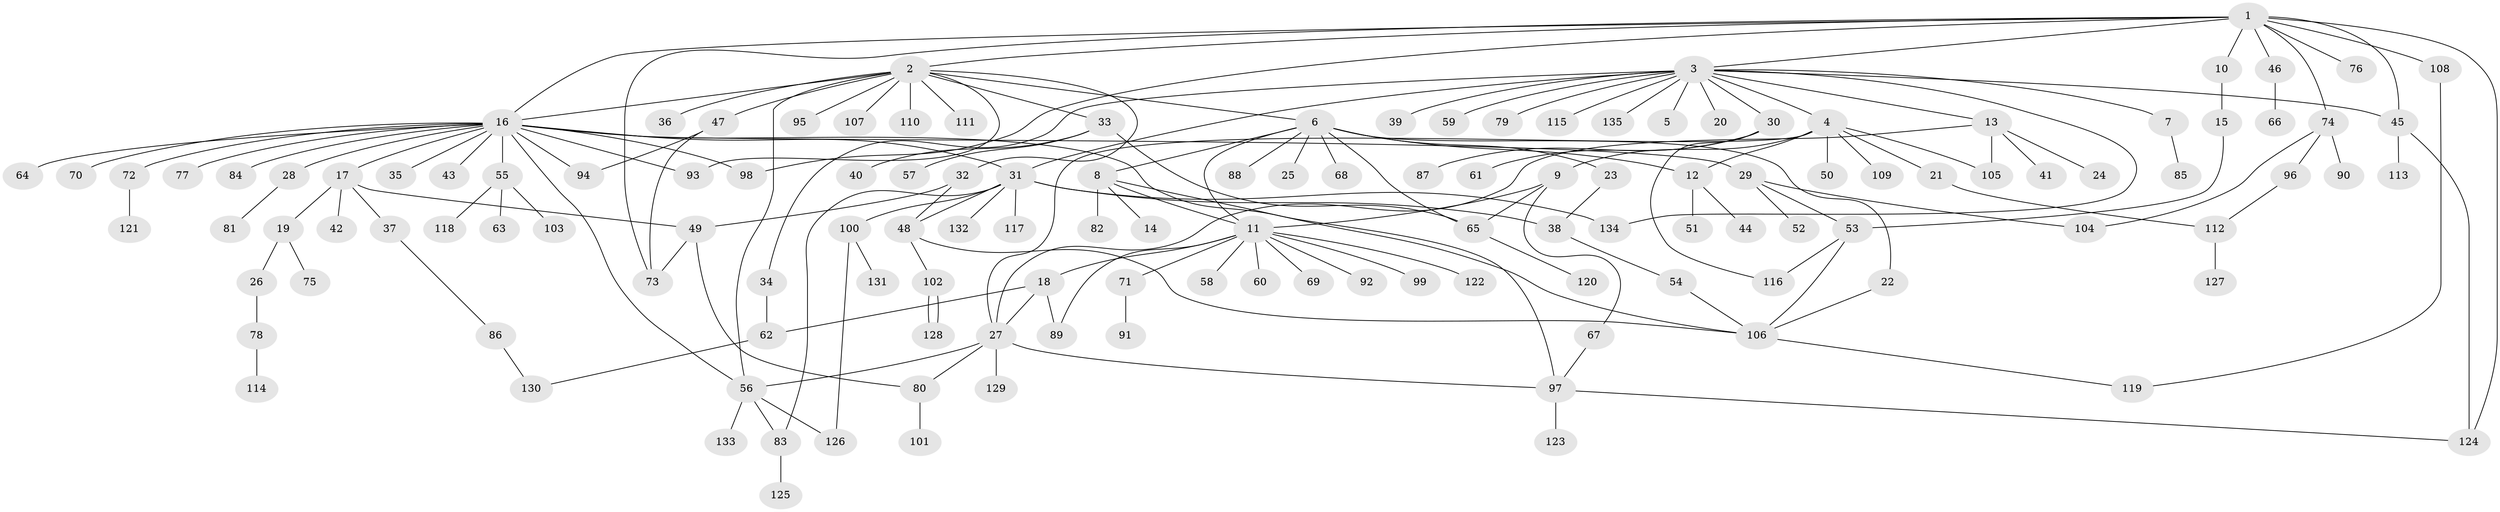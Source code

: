 // Generated by graph-tools (version 1.1) at 2025/01/03/09/25 03:01:44]
// undirected, 135 vertices, 176 edges
graph export_dot {
graph [start="1"]
  node [color=gray90,style=filled];
  1;
  2;
  3;
  4;
  5;
  6;
  7;
  8;
  9;
  10;
  11;
  12;
  13;
  14;
  15;
  16;
  17;
  18;
  19;
  20;
  21;
  22;
  23;
  24;
  25;
  26;
  27;
  28;
  29;
  30;
  31;
  32;
  33;
  34;
  35;
  36;
  37;
  38;
  39;
  40;
  41;
  42;
  43;
  44;
  45;
  46;
  47;
  48;
  49;
  50;
  51;
  52;
  53;
  54;
  55;
  56;
  57;
  58;
  59;
  60;
  61;
  62;
  63;
  64;
  65;
  66;
  67;
  68;
  69;
  70;
  71;
  72;
  73;
  74;
  75;
  76;
  77;
  78;
  79;
  80;
  81;
  82;
  83;
  84;
  85;
  86;
  87;
  88;
  89;
  90;
  91;
  92;
  93;
  94;
  95;
  96;
  97;
  98;
  99;
  100;
  101;
  102;
  103;
  104;
  105;
  106;
  107;
  108;
  109;
  110;
  111;
  112;
  113;
  114;
  115;
  116;
  117;
  118;
  119;
  120;
  121;
  122;
  123;
  124;
  125;
  126;
  127;
  128;
  129;
  130;
  131;
  132;
  133;
  134;
  135;
  1 -- 2;
  1 -- 3;
  1 -- 10;
  1 -- 16;
  1 -- 45;
  1 -- 46;
  1 -- 73;
  1 -- 74;
  1 -- 76;
  1 -- 98;
  1 -- 108;
  1 -- 124;
  2 -- 6;
  2 -- 16;
  2 -- 32;
  2 -- 33;
  2 -- 36;
  2 -- 47;
  2 -- 56;
  2 -- 93;
  2 -- 95;
  2 -- 107;
  2 -- 110;
  2 -- 111;
  3 -- 4;
  3 -- 5;
  3 -- 7;
  3 -- 13;
  3 -- 20;
  3 -- 30;
  3 -- 31;
  3 -- 34;
  3 -- 39;
  3 -- 45;
  3 -- 59;
  3 -- 79;
  3 -- 115;
  3 -- 134;
  3 -- 135;
  4 -- 9;
  4 -- 12;
  4 -- 21;
  4 -- 27;
  4 -- 50;
  4 -- 105;
  4 -- 109;
  6 -- 8;
  6 -- 11;
  6 -- 12;
  6 -- 22;
  6 -- 23;
  6 -- 25;
  6 -- 65;
  6 -- 68;
  6 -- 88;
  7 -- 85;
  8 -- 11;
  8 -- 14;
  8 -- 82;
  8 -- 106;
  9 -- 11;
  9 -- 65;
  9 -- 67;
  10 -- 15;
  11 -- 18;
  11 -- 58;
  11 -- 60;
  11 -- 69;
  11 -- 71;
  11 -- 89;
  11 -- 92;
  11 -- 99;
  11 -- 122;
  12 -- 44;
  12 -- 51;
  13 -- 24;
  13 -- 27;
  13 -- 41;
  13 -- 105;
  15 -- 53;
  16 -- 17;
  16 -- 28;
  16 -- 29;
  16 -- 31;
  16 -- 35;
  16 -- 43;
  16 -- 55;
  16 -- 56;
  16 -- 64;
  16 -- 70;
  16 -- 72;
  16 -- 77;
  16 -- 84;
  16 -- 93;
  16 -- 94;
  16 -- 97;
  16 -- 98;
  17 -- 19;
  17 -- 37;
  17 -- 42;
  17 -- 49;
  18 -- 27;
  18 -- 62;
  18 -- 89;
  19 -- 26;
  19 -- 75;
  21 -- 112;
  22 -- 106;
  23 -- 38;
  26 -- 78;
  27 -- 56;
  27 -- 80;
  27 -- 97;
  27 -- 129;
  28 -- 81;
  29 -- 52;
  29 -- 53;
  29 -- 104;
  30 -- 61;
  30 -- 87;
  30 -- 116;
  31 -- 38;
  31 -- 48;
  31 -- 83;
  31 -- 100;
  31 -- 117;
  31 -- 132;
  31 -- 134;
  32 -- 48;
  32 -- 49;
  33 -- 40;
  33 -- 57;
  33 -- 65;
  34 -- 62;
  37 -- 86;
  38 -- 54;
  45 -- 113;
  45 -- 124;
  46 -- 66;
  47 -- 73;
  47 -- 94;
  48 -- 102;
  48 -- 106;
  49 -- 73;
  49 -- 80;
  53 -- 106;
  53 -- 116;
  54 -- 106;
  55 -- 63;
  55 -- 103;
  55 -- 118;
  56 -- 83;
  56 -- 126;
  56 -- 133;
  62 -- 130;
  65 -- 120;
  67 -- 97;
  71 -- 91;
  72 -- 121;
  74 -- 90;
  74 -- 96;
  74 -- 104;
  78 -- 114;
  80 -- 101;
  83 -- 125;
  86 -- 130;
  96 -- 112;
  97 -- 123;
  97 -- 124;
  100 -- 126;
  100 -- 131;
  102 -- 128;
  102 -- 128;
  106 -- 119;
  108 -- 119;
  112 -- 127;
}
